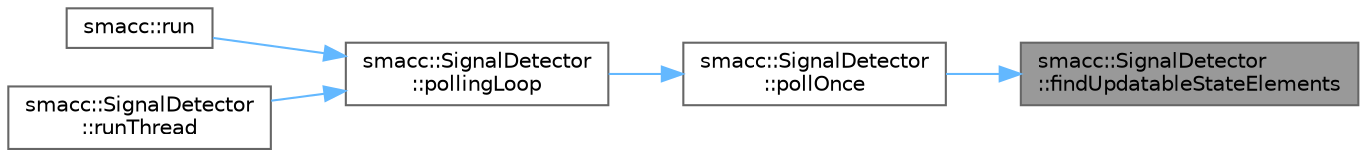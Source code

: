 digraph "smacc::SignalDetector::findUpdatableStateElements"
{
 // LATEX_PDF_SIZE
  bgcolor="transparent";
  edge [fontname=Helvetica,fontsize=10,labelfontname=Helvetica,labelfontsize=10];
  node [fontname=Helvetica,fontsize=10,shape=box,height=0.2,width=0.4];
  rankdir="RL";
  Node1 [label="smacc::SignalDetector\l::findUpdatableStateElements",height=0.2,width=0.4,color="gray40", fillcolor="grey60", style="filled", fontcolor="black",tooltip=" "];
  Node1 -> Node2 [dir="back",color="steelblue1",style="solid"];
  Node2 [label="smacc::SignalDetector\l::pollOnce",height=0.2,width=0.4,color="grey40", fillcolor="white", style="filled",URL="$classsmacc_1_1SignalDetector.html#a9a116479e23259f3a5d5d4a47278afd5",tooltip=" "];
  Node2 -> Node3 [dir="back",color="steelblue1",style="solid"];
  Node3 [label="smacc::SignalDetector\l::pollingLoop",height=0.2,width=0.4,color="grey40", fillcolor="white", style="filled",URL="$classsmacc_1_1SignalDetector.html#a2665e66cdae9f6533c64bbcecf3fa199",tooltip=" "];
  Node3 -> Node4 [dir="back",color="steelblue1",style="solid"];
  Node4 [label="smacc::run",height=0.2,width=0.4,color="grey40", fillcolor="white", style="filled",URL="$namespacesmacc.html#abb2d82c007c5d3b0d857d2f3c3771edd",tooltip=" "];
  Node3 -> Node5 [dir="back",color="steelblue1",style="solid"];
  Node5 [label="smacc::SignalDetector\l::runThread",height=0.2,width=0.4,color="grey40", fillcolor="white", style="filled",URL="$classsmacc_1_1SignalDetector.html#a48b3fee853ddcb25732408b22ecfcf39",tooltip=" "];
}
